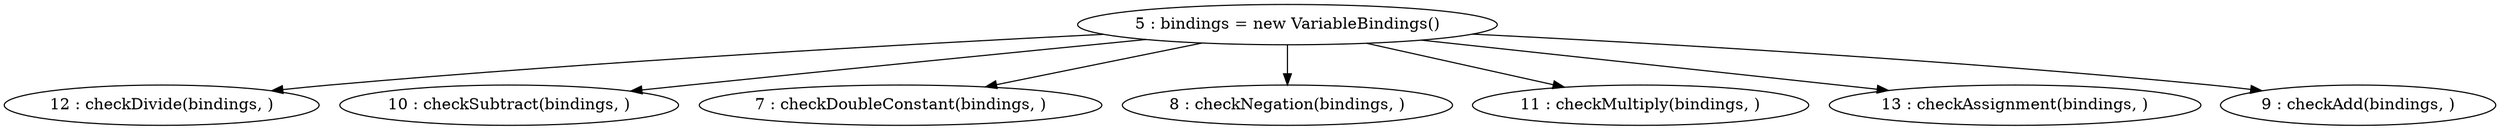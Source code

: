 digraph G {
"5 : bindings = new VariableBindings()"
"5 : bindings = new VariableBindings()" -> "12 : checkDivide(bindings, )"
"5 : bindings = new VariableBindings()" -> "10 : checkSubtract(bindings, )"
"5 : bindings = new VariableBindings()" -> "7 : checkDoubleConstant(bindings, )"
"5 : bindings = new VariableBindings()" -> "8 : checkNegation(bindings, )"
"5 : bindings = new VariableBindings()" -> "11 : checkMultiply(bindings, )"
"5 : bindings = new VariableBindings()" -> "13 : checkAssignment(bindings, )"
"5 : bindings = new VariableBindings()" -> "9 : checkAdd(bindings, )"
"7 : checkDoubleConstant(bindings, )"
"8 : checkNegation(bindings, )"
"9 : checkAdd(bindings, )"
"10 : checkSubtract(bindings, )"
"11 : checkMultiply(bindings, )"
"12 : checkDivide(bindings, )"
"13 : checkAssignment(bindings, )"
}